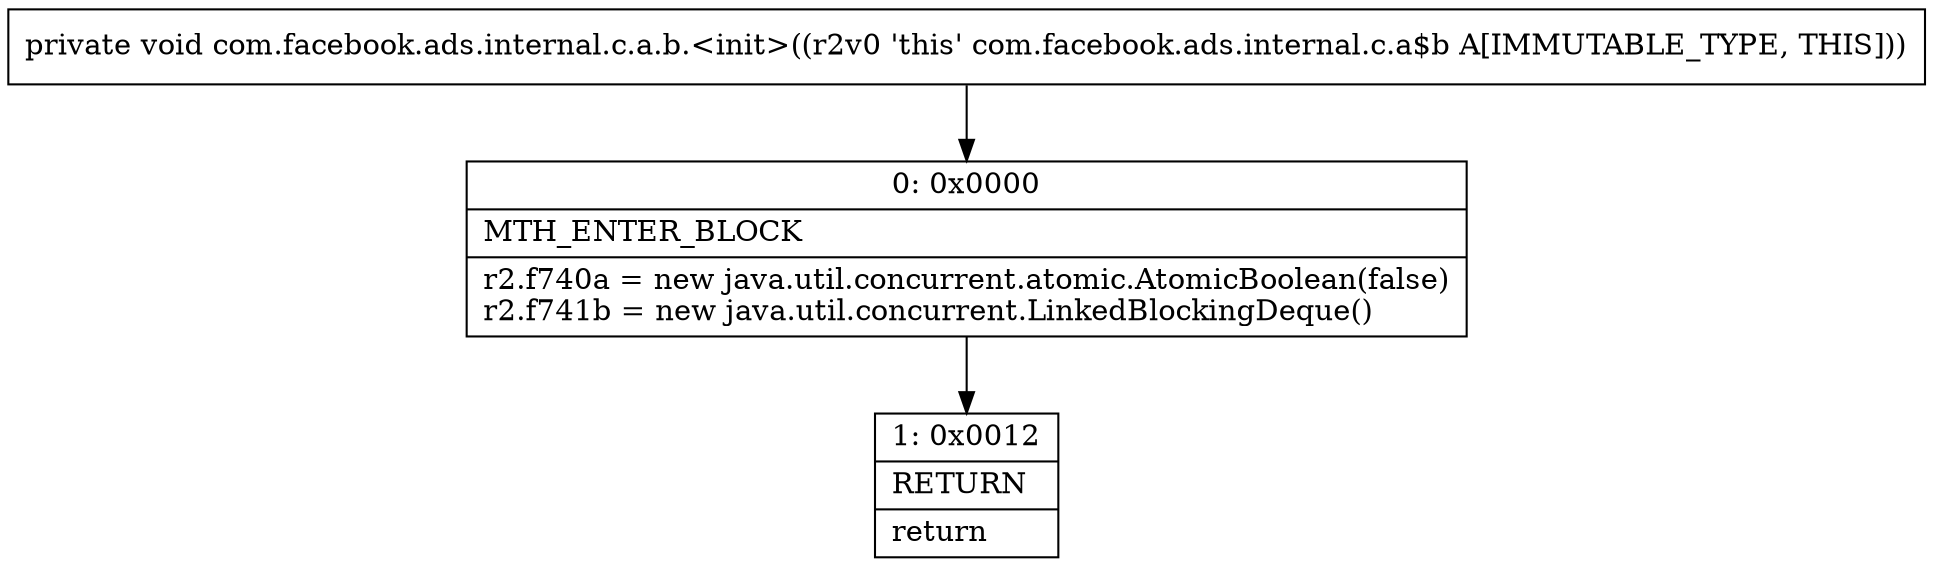 digraph "CFG forcom.facebook.ads.internal.c.a.b.\<init\>()V" {
Node_0 [shape=record,label="{0\:\ 0x0000|MTH_ENTER_BLOCK\l|r2.f740a = new java.util.concurrent.atomic.AtomicBoolean(false)\lr2.f741b = new java.util.concurrent.LinkedBlockingDeque()\l}"];
Node_1 [shape=record,label="{1\:\ 0x0012|RETURN\l|return\l}"];
MethodNode[shape=record,label="{private void com.facebook.ads.internal.c.a.b.\<init\>((r2v0 'this' com.facebook.ads.internal.c.a$b A[IMMUTABLE_TYPE, THIS])) }"];
MethodNode -> Node_0;
Node_0 -> Node_1;
}

